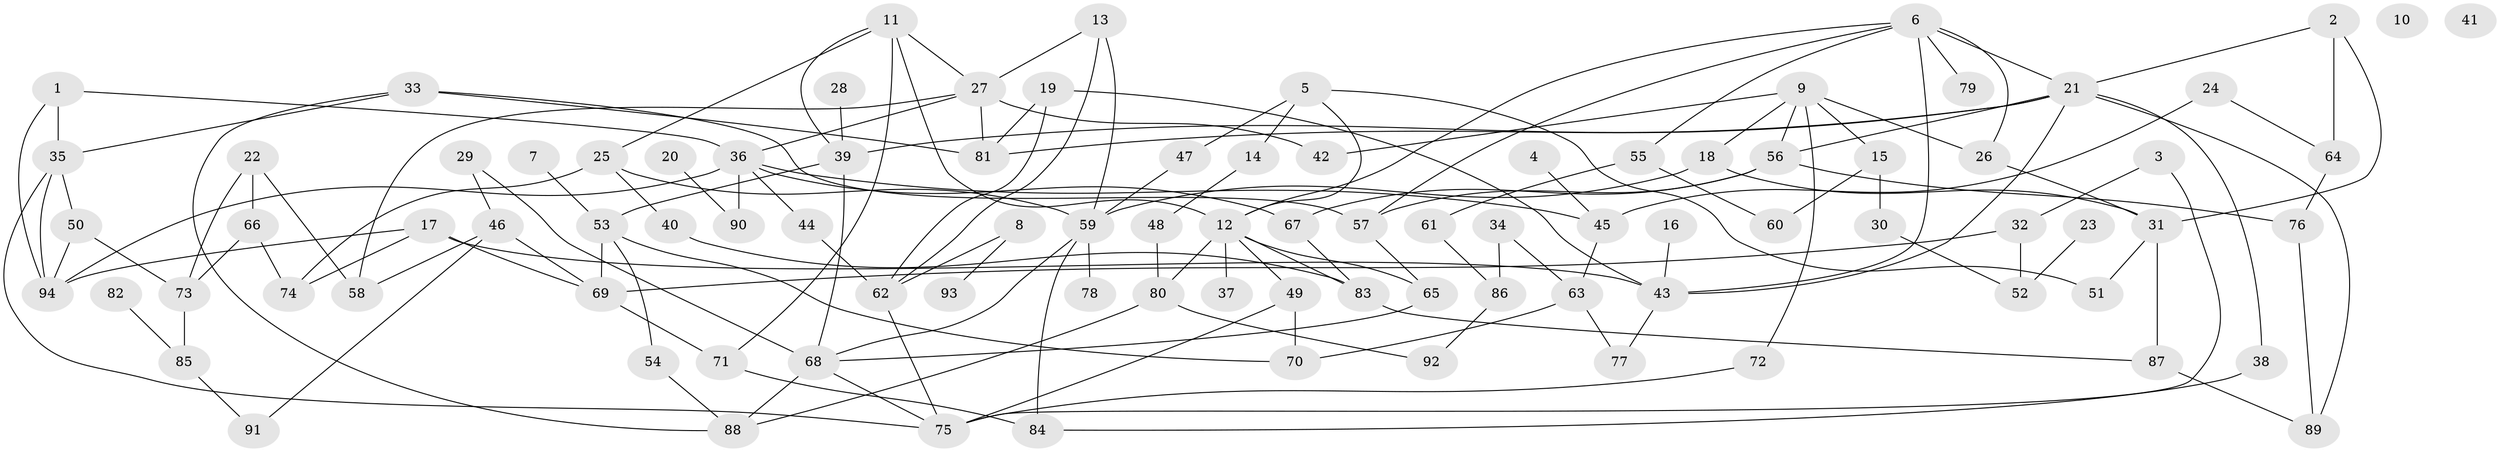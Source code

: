// Generated by graph-tools (version 1.1) at 2025/49/03/09/25 03:49:12]
// undirected, 94 vertices, 150 edges
graph export_dot {
graph [start="1"]
  node [color=gray90,style=filled];
  1;
  2;
  3;
  4;
  5;
  6;
  7;
  8;
  9;
  10;
  11;
  12;
  13;
  14;
  15;
  16;
  17;
  18;
  19;
  20;
  21;
  22;
  23;
  24;
  25;
  26;
  27;
  28;
  29;
  30;
  31;
  32;
  33;
  34;
  35;
  36;
  37;
  38;
  39;
  40;
  41;
  42;
  43;
  44;
  45;
  46;
  47;
  48;
  49;
  50;
  51;
  52;
  53;
  54;
  55;
  56;
  57;
  58;
  59;
  60;
  61;
  62;
  63;
  64;
  65;
  66;
  67;
  68;
  69;
  70;
  71;
  72;
  73;
  74;
  75;
  76;
  77;
  78;
  79;
  80;
  81;
  82;
  83;
  84;
  85;
  86;
  87;
  88;
  89;
  90;
  91;
  92;
  93;
  94;
  1 -- 35;
  1 -- 36;
  1 -- 94;
  2 -- 21;
  2 -- 31;
  2 -- 64;
  3 -- 32;
  3 -- 75;
  4 -- 45;
  5 -- 12;
  5 -- 14;
  5 -- 47;
  5 -- 51;
  6 -- 12;
  6 -- 21;
  6 -- 26;
  6 -- 43;
  6 -- 55;
  6 -- 57;
  6 -- 79;
  7 -- 53;
  8 -- 62;
  8 -- 93;
  9 -- 15;
  9 -- 18;
  9 -- 26;
  9 -- 42;
  9 -- 56;
  9 -- 72;
  11 -- 12;
  11 -- 25;
  11 -- 27;
  11 -- 39;
  11 -- 71;
  12 -- 37;
  12 -- 49;
  12 -- 65;
  12 -- 80;
  12 -- 83;
  13 -- 27;
  13 -- 59;
  13 -- 62;
  14 -- 48;
  15 -- 30;
  15 -- 60;
  16 -- 43;
  17 -- 43;
  17 -- 69;
  17 -- 74;
  17 -- 94;
  18 -- 31;
  18 -- 59;
  19 -- 43;
  19 -- 62;
  19 -- 81;
  20 -- 90;
  21 -- 38;
  21 -- 39;
  21 -- 43;
  21 -- 56;
  21 -- 81;
  21 -- 89;
  22 -- 58;
  22 -- 66;
  22 -- 73;
  23 -- 52;
  24 -- 45;
  24 -- 64;
  25 -- 40;
  25 -- 59;
  25 -- 74;
  26 -- 31;
  27 -- 36;
  27 -- 42;
  27 -- 58;
  27 -- 81;
  28 -- 39;
  29 -- 46;
  29 -- 68;
  30 -- 52;
  31 -- 51;
  31 -- 87;
  32 -- 52;
  32 -- 69;
  33 -- 35;
  33 -- 57;
  33 -- 81;
  33 -- 88;
  34 -- 63;
  34 -- 86;
  35 -- 50;
  35 -- 75;
  35 -- 94;
  36 -- 44;
  36 -- 45;
  36 -- 67;
  36 -- 90;
  36 -- 94;
  38 -- 84;
  39 -- 53;
  39 -- 68;
  40 -- 83;
  43 -- 77;
  44 -- 62;
  45 -- 63;
  46 -- 58;
  46 -- 69;
  46 -- 91;
  47 -- 59;
  48 -- 80;
  49 -- 70;
  49 -- 75;
  50 -- 73;
  50 -- 94;
  53 -- 54;
  53 -- 69;
  53 -- 70;
  54 -- 88;
  55 -- 60;
  55 -- 61;
  56 -- 57;
  56 -- 67;
  56 -- 76;
  57 -- 65;
  59 -- 68;
  59 -- 78;
  59 -- 84;
  61 -- 86;
  62 -- 75;
  63 -- 70;
  63 -- 77;
  64 -- 76;
  65 -- 68;
  66 -- 73;
  66 -- 74;
  67 -- 83;
  68 -- 75;
  68 -- 88;
  69 -- 71;
  71 -- 84;
  72 -- 75;
  73 -- 85;
  76 -- 89;
  80 -- 88;
  80 -- 92;
  82 -- 85;
  83 -- 87;
  85 -- 91;
  86 -- 92;
  87 -- 89;
}
